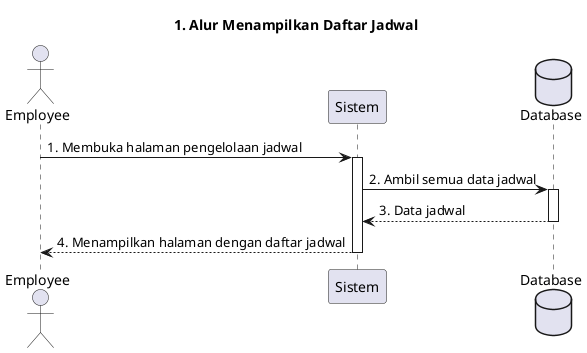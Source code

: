 @startuml
actor Employee
participant "Sistem" as System
database "Database" as DB

title 1. Alur Menampilkan Daftar Jadwal

Employee -> System : 1. Membuka halaman pengelolaan jadwal
activate System
System -> DB : 2. Ambil semua data jadwal
activate DB
DB --> System : 3. Data jadwal
deactivate DB
System --> Employee : 4. Menampilkan halaman dengan daftar jadwal
deactivate System
@enduml